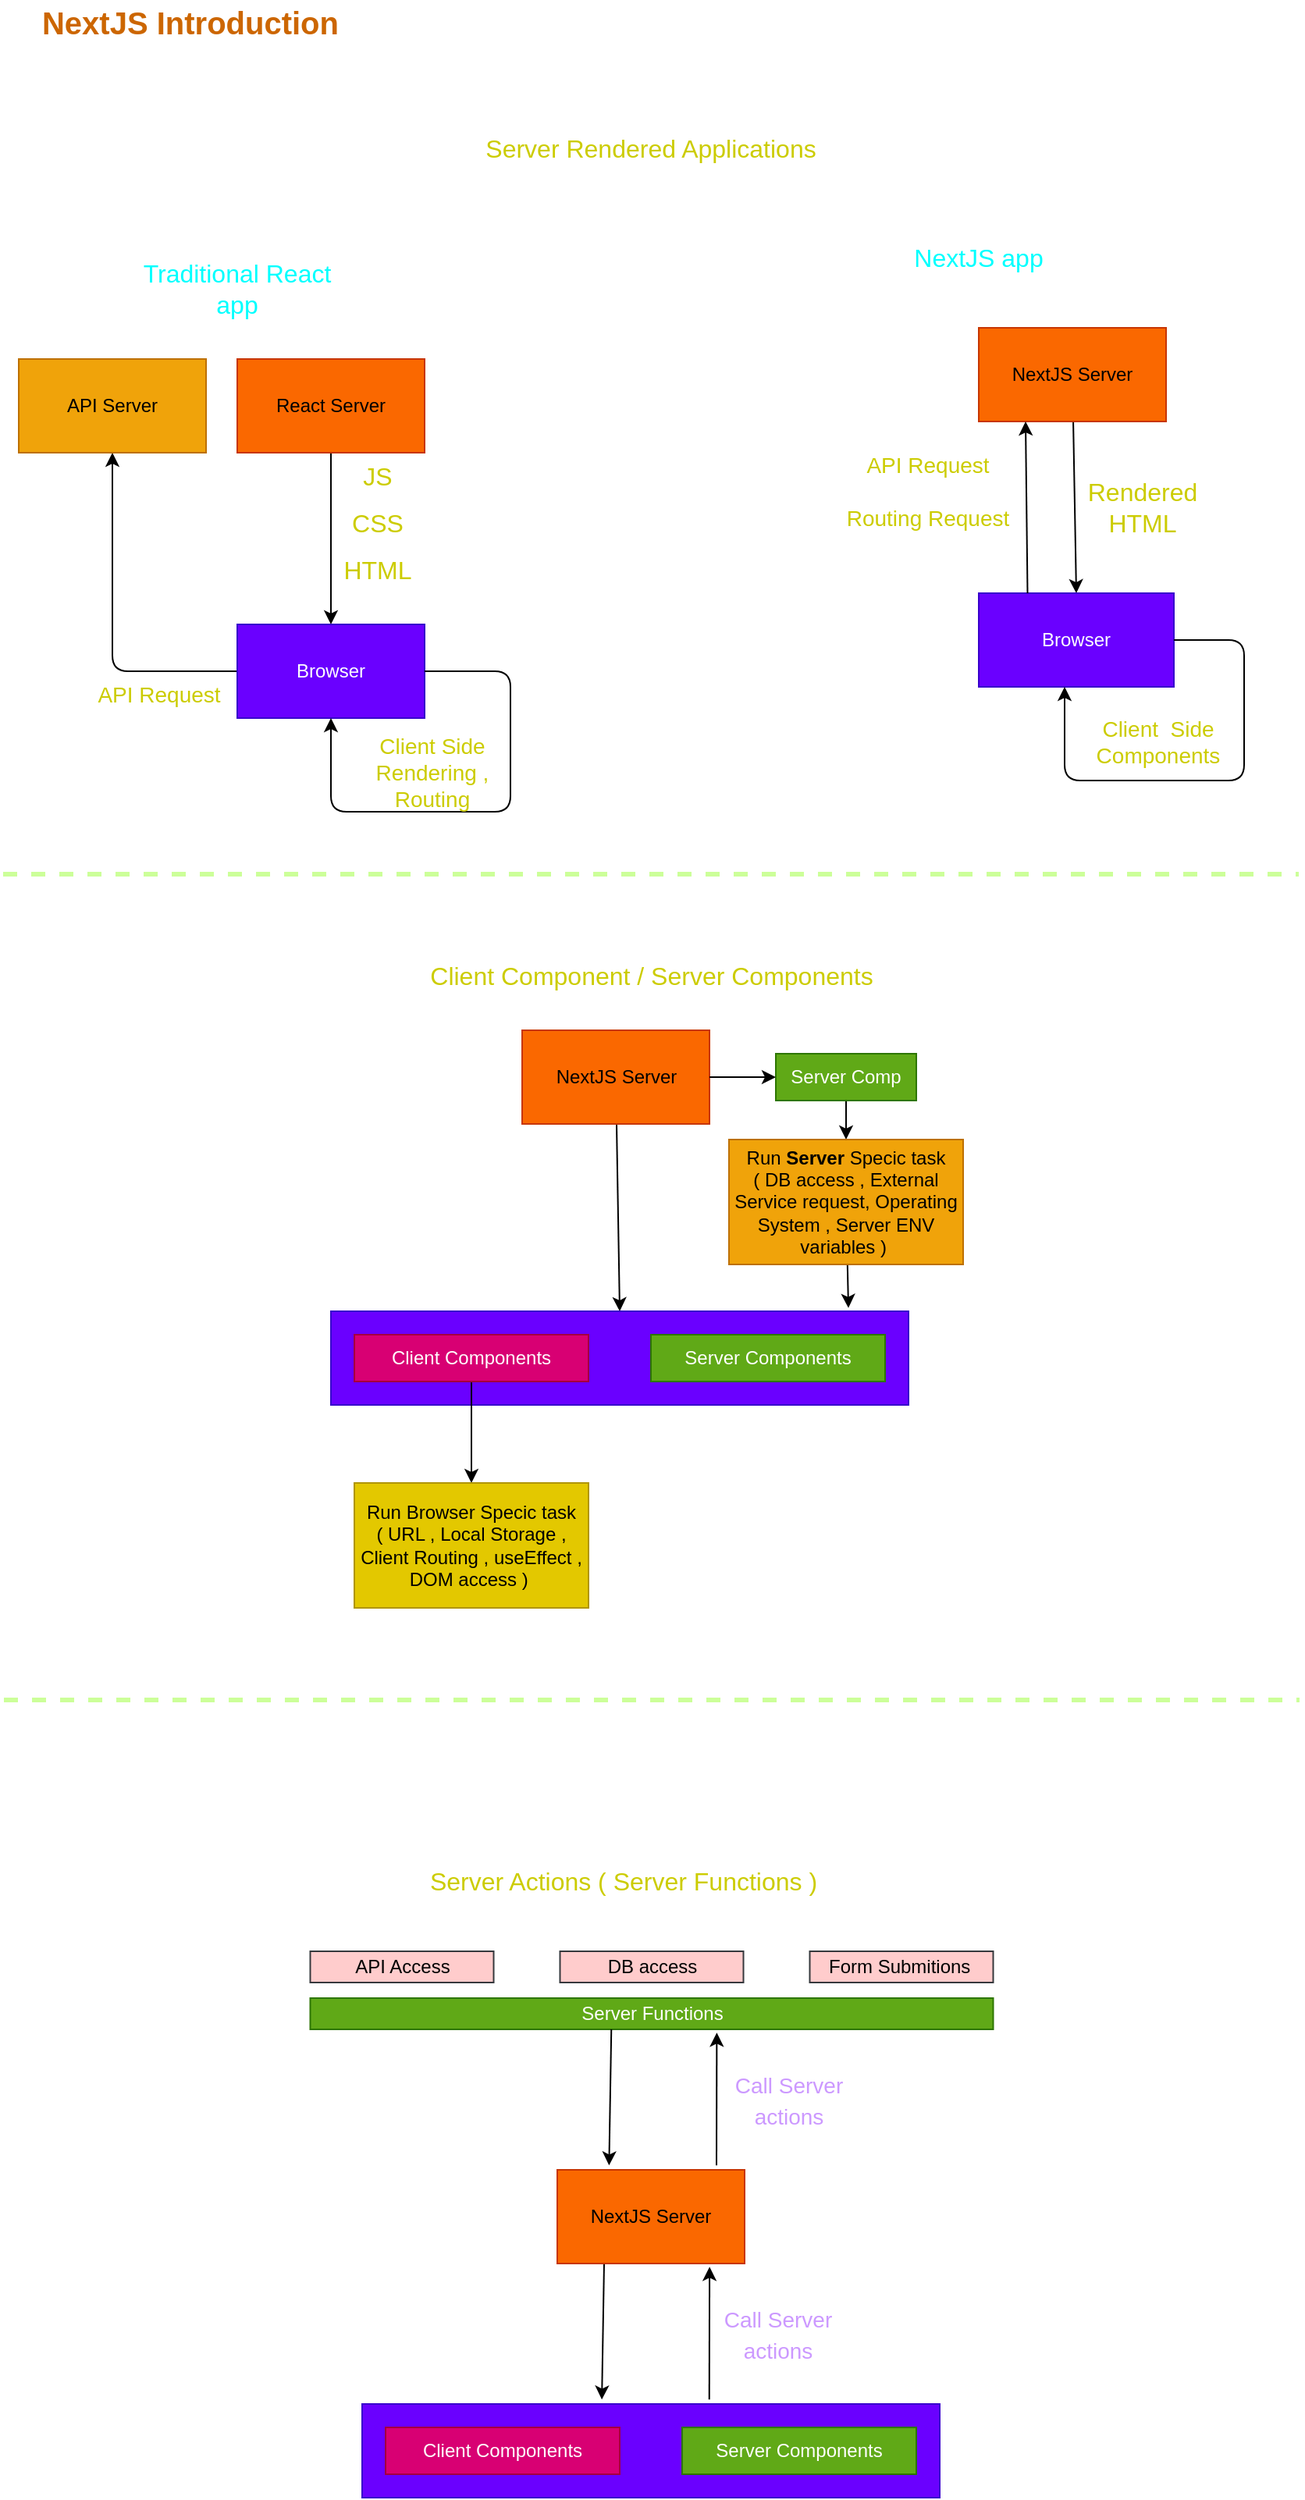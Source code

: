 <mxfile>
    <diagram id="K2yVD951W-EnF8ghn5CF" name="NextJS Intro">
        <mxGraphModel dx="816" dy="479" grid="1" gridSize="10" guides="1" tooltips="1" connect="1" arrows="1" fold="1" page="1" pageScale="1" pageWidth="850" pageHeight="1100" math="0" shadow="0">
            <root>
                <mxCell id="0"/>
                <mxCell id="1" parent="0"/>
                <mxCell id="RW8IdJ0htzDAlTJf-aaZ-5" style="edgeStyle=none;html=1;entryX=0.5;entryY=0;entryDx=0;entryDy=0;fontSize=16;fontColor=#CCCC00;" parent="1" source="MWlQOas8KgA7rKv-IYbd-1" target="RW8IdJ0htzDAlTJf-aaZ-3" edge="1">
                    <mxGeometry relative="1" as="geometry"/>
                </mxCell>
                <mxCell id="MWlQOas8KgA7rKv-IYbd-1" value="React Server" style="rounded=0;whiteSpace=wrap;html=1;fillColor=#fa6800;fontColor=#000000;strokeColor=#C73500;" parent="1" vertex="1">
                    <mxGeometry x="160" y="240" width="120" height="60" as="geometry"/>
                </mxCell>
                <mxCell id="RW8IdJ0htzDAlTJf-aaZ-1" value="&lt;font style=&quot;font-size: 20px;&quot;&gt;NextJS Introduction&lt;/font&gt;" style="text;html=1;strokeColor=none;fillColor=none;align=center;verticalAlign=middle;whiteSpace=wrap;rounded=0;fontStyle=1;fontSize=18;fontColor=#CC6600;" parent="1" vertex="1">
                    <mxGeometry x="20" y="10" width="220" height="30" as="geometry"/>
                </mxCell>
                <mxCell id="RW8IdJ0htzDAlTJf-aaZ-2" value="Traditional React app" style="text;html=1;strokeColor=none;fillColor=none;align=center;verticalAlign=middle;whiteSpace=wrap;rounded=0;fontStyle=0;fontSize=16;fontColor=#00FFFF;" parent="1" vertex="1">
                    <mxGeometry x="85" y="180" width="150" height="30" as="geometry"/>
                </mxCell>
                <mxCell id="RW8IdJ0htzDAlTJf-aaZ-13" style="edgeStyle=none;html=1;entryX=0.5;entryY=1;entryDx=0;entryDy=0;fontSize=14;fontColor=#CCCC00;" parent="1" source="RW8IdJ0htzDAlTJf-aaZ-3" target="RW8IdJ0htzDAlTJf-aaZ-12" edge="1">
                    <mxGeometry relative="1" as="geometry">
                        <Array as="points">
                            <mxPoint x="80" y="440"/>
                        </Array>
                    </mxGeometry>
                </mxCell>
                <mxCell id="RW8IdJ0htzDAlTJf-aaZ-3" value="Browser" style="rounded=0;whiteSpace=wrap;html=1;fillColor=#6a00ff;strokeColor=#3700CC;fontColor=#ffffff;" parent="1" vertex="1">
                    <mxGeometry x="160" y="410" width="120" height="60" as="geometry"/>
                </mxCell>
                <mxCell id="RW8IdJ0htzDAlTJf-aaZ-4" value="Server Rendered Applications" style="text;html=1;strokeColor=none;fillColor=none;align=center;verticalAlign=middle;whiteSpace=wrap;rounded=0;fontStyle=0;fontSize=16;fontColor=#CCCC00;" parent="1" vertex="1">
                    <mxGeometry x="305" y="90" width="240" height="30" as="geometry"/>
                </mxCell>
                <mxCell id="RW8IdJ0htzDAlTJf-aaZ-6" value="JS" style="text;html=1;strokeColor=none;fillColor=none;align=center;verticalAlign=middle;whiteSpace=wrap;rounded=0;fontSize=16;fontColor=#CCCC00;" parent="1" vertex="1">
                    <mxGeometry x="220" y="300" width="60" height="30" as="geometry"/>
                </mxCell>
                <mxCell id="RW8IdJ0htzDAlTJf-aaZ-8" value="CSS" style="text;html=1;strokeColor=none;fillColor=none;align=center;verticalAlign=middle;whiteSpace=wrap;rounded=0;fontSize=16;fontColor=#CCCC00;" parent="1" vertex="1">
                    <mxGeometry x="220" y="330" width="60" height="30" as="geometry"/>
                </mxCell>
                <mxCell id="RW8IdJ0htzDAlTJf-aaZ-9" value="HTML" style="text;html=1;strokeColor=none;fillColor=none;align=center;verticalAlign=middle;whiteSpace=wrap;rounded=0;fontSize=16;fontColor=#CCCC00;" parent="1" vertex="1">
                    <mxGeometry x="220" y="360" width="60" height="30" as="geometry"/>
                </mxCell>
                <mxCell id="RW8IdJ0htzDAlTJf-aaZ-10" style="edgeStyle=none;html=1;entryX=0.5;entryY=1;entryDx=0;entryDy=0;fontSize=16;fontColor=#CCCC00;exitX=1;exitY=0.5;exitDx=0;exitDy=0;" parent="1" source="RW8IdJ0htzDAlTJf-aaZ-3" target="RW8IdJ0htzDAlTJf-aaZ-3" edge="1">
                    <mxGeometry relative="1" as="geometry">
                        <Array as="points">
                            <mxPoint x="335" y="440"/>
                            <mxPoint x="335" y="530"/>
                            <mxPoint x="220" y="530"/>
                        </Array>
                    </mxGeometry>
                </mxCell>
                <mxCell id="RW8IdJ0htzDAlTJf-aaZ-11" value="Client Side Rendering , Routing" style="text;html=1;strokeColor=none;fillColor=none;align=center;verticalAlign=middle;whiteSpace=wrap;rounded=0;fontSize=14;fontColor=#CCCC00;" parent="1" vertex="1">
                    <mxGeometry x="235" y="490" width="100" height="30" as="geometry"/>
                </mxCell>
                <mxCell id="RW8IdJ0htzDAlTJf-aaZ-12" value="API Server" style="rounded=0;whiteSpace=wrap;html=1;fillColor=#f0a30a;fontColor=#000000;strokeColor=#BD7000;" parent="1" vertex="1">
                    <mxGeometry x="20" y="240" width="120" height="60" as="geometry"/>
                </mxCell>
                <mxCell id="RW8IdJ0htzDAlTJf-aaZ-14" value="API Request" style="text;html=1;strokeColor=none;fillColor=none;align=center;verticalAlign=middle;whiteSpace=wrap;rounded=0;fontSize=14;fontColor=#CCCC00;" parent="1" vertex="1">
                    <mxGeometry x="60" y="440" width="100" height="30" as="geometry"/>
                </mxCell>
                <mxCell id="RW8IdJ0htzDAlTJf-aaZ-16" style="edgeStyle=none;html=1;entryX=0.5;entryY=0;entryDx=0;entryDy=0;fontSize=16;fontColor=#CCCC00;" parent="1" source="RW8IdJ0htzDAlTJf-aaZ-17" target="RW8IdJ0htzDAlTJf-aaZ-20" edge="1">
                    <mxGeometry relative="1" as="geometry"/>
                </mxCell>
                <mxCell id="RW8IdJ0htzDAlTJf-aaZ-17" value="NextJS Server" style="rounded=0;whiteSpace=wrap;html=1;fillColor=#fa6800;fontColor=#000000;strokeColor=#C73500;" parent="1" vertex="1">
                    <mxGeometry x="635" y="220" width="120" height="60" as="geometry"/>
                </mxCell>
                <mxCell id="RW8IdJ0htzDAlTJf-aaZ-18" value="NextJS app" style="text;html=1;strokeColor=none;fillColor=none;align=center;verticalAlign=middle;whiteSpace=wrap;rounded=0;fontStyle=0;fontSize=16;fontColor=#00FFFF;" parent="1" vertex="1">
                    <mxGeometry x="560" y="160" width="150" height="30" as="geometry"/>
                </mxCell>
                <mxCell id="RW8IdJ0htzDAlTJf-aaZ-20" value="Browser" style="rounded=0;whiteSpace=wrap;html=1;fillColor=#6a00ff;strokeColor=#3700CC;fontColor=#ffffff;" parent="1" vertex="1">
                    <mxGeometry x="635" y="390" width="125" height="60" as="geometry"/>
                </mxCell>
                <mxCell id="RW8IdJ0htzDAlTJf-aaZ-23" value="Rendered HTML" style="text;html=1;strokeColor=none;fillColor=none;align=center;verticalAlign=middle;whiteSpace=wrap;rounded=0;fontSize=16;fontColor=#CCCC00;" parent="1" vertex="1">
                    <mxGeometry x="710" y="320" width="60" height="30" as="geometry"/>
                </mxCell>
                <mxCell id="RW8IdJ0htzDAlTJf-aaZ-27" value="API Request&lt;br&gt;&lt;br&gt;Routing Request" style="text;html=1;strokeColor=none;fillColor=none;align=center;verticalAlign=middle;whiteSpace=wrap;rounded=0;fontSize=14;fontColor=#CCCC00;" parent="1" vertex="1">
                    <mxGeometry x="545" y="310" width="115" height="30" as="geometry"/>
                </mxCell>
                <mxCell id="RW8IdJ0htzDAlTJf-aaZ-28" style="edgeStyle=none;html=1;entryX=0.25;entryY=1;entryDx=0;entryDy=0;fontSize=16;fontColor=#CCCC00;exitX=0.25;exitY=0;exitDx=0;exitDy=0;" parent="1" source="RW8IdJ0htzDAlTJf-aaZ-20" target="RW8IdJ0htzDAlTJf-aaZ-17" edge="1">
                    <mxGeometry relative="1" as="geometry">
                        <mxPoint x="595" y="280" as="sourcePoint"/>
                        <mxPoint x="595" y="390" as="targetPoint"/>
                    </mxGeometry>
                </mxCell>
                <mxCell id="RW8IdJ0htzDAlTJf-aaZ-29" style="edgeStyle=none;html=1;fontSize=16;fontColor=#CCCC00;exitX=1;exitY=0.5;exitDx=0;exitDy=0;" parent="1" source="RW8IdJ0htzDAlTJf-aaZ-20" edge="1">
                    <mxGeometry relative="1" as="geometry">
                        <mxPoint x="750" y="420" as="sourcePoint"/>
                        <mxPoint x="690" y="450" as="targetPoint"/>
                        <Array as="points">
                            <mxPoint x="805" y="420"/>
                            <mxPoint x="805" y="510"/>
                            <mxPoint x="690" y="510"/>
                        </Array>
                    </mxGeometry>
                </mxCell>
                <mxCell id="RW8IdJ0htzDAlTJf-aaZ-30" value="Client&amp;nbsp; Side Components" style="text;html=1;strokeColor=none;fillColor=none;align=center;verticalAlign=middle;whiteSpace=wrap;rounded=0;fontSize=14;fontColor=#CCCC00;" parent="1" vertex="1">
                    <mxGeometry x="700" y="470" width="100" height="30" as="geometry"/>
                </mxCell>
                <mxCell id="RW8IdJ0htzDAlTJf-aaZ-31" style="edgeStyle=none;html=1;fontSize=16;fontColor=#CCCC00;entryX=0.5;entryY=0;entryDx=0;entryDy=0;" parent="1" source="RW8IdJ0htzDAlTJf-aaZ-32" target="RW8IdJ0htzDAlTJf-aaZ-41" edge="1">
                    <mxGeometry relative="1" as="geometry">
                        <mxPoint x="402" y="780" as="targetPoint"/>
                    </mxGeometry>
                </mxCell>
                <mxCell id="RW8IdJ0htzDAlTJf-aaZ-32" value="NextJS Server" style="rounded=0;whiteSpace=wrap;html=1;fillColor=#fa6800;fontColor=#000000;strokeColor=#C73500;" parent="1" vertex="1">
                    <mxGeometry x="342.5" y="670" width="120" height="60" as="geometry"/>
                </mxCell>
                <mxCell id="RW8IdJ0htzDAlTJf-aaZ-40" value="Client Component / Server Components" style="text;html=1;strokeColor=none;fillColor=none;align=center;verticalAlign=middle;whiteSpace=wrap;rounded=0;fontStyle=0;fontSize=16;fontColor=#CCCC00;" parent="1" vertex="1">
                    <mxGeometry x="273" y="620" width="305" height="30" as="geometry"/>
                </mxCell>
                <mxCell id="RW8IdJ0htzDAlTJf-aaZ-41" value="" style="rounded=0;whiteSpace=wrap;html=1;fillColor=#6a00ff;strokeColor=#3700CC;fontColor=#ffffff;" parent="1" vertex="1">
                    <mxGeometry x="220" y="850" width="370" height="60" as="geometry"/>
                </mxCell>
                <mxCell id="RW8IdJ0htzDAlTJf-aaZ-47" style="edgeStyle=none;html=1;entryX=0.5;entryY=0;entryDx=0;entryDy=0;fontSize=14;fontColor=#00FFFF;" parent="1" source="RW8IdJ0htzDAlTJf-aaZ-43" target="RW8IdJ0htzDAlTJf-aaZ-46" edge="1">
                    <mxGeometry relative="1" as="geometry"/>
                </mxCell>
                <mxCell id="RW8IdJ0htzDAlTJf-aaZ-43" value="Client Components" style="rounded=0;whiteSpace=wrap;html=1;fillColor=#d80073;strokeColor=#A50040;fontColor=#ffffff;" parent="1" vertex="1">
                    <mxGeometry x="235" y="865" width="150" height="30" as="geometry"/>
                </mxCell>
                <mxCell id="RW8IdJ0htzDAlTJf-aaZ-49" style="edgeStyle=none;html=1;entryX=0.5;entryY=0;entryDx=0;entryDy=0;fontSize=14;fontColor=#00FFFF;exitX=0.5;exitY=1;exitDx=0;exitDy=0;" parent="1" source="RW8IdJ0htzDAlTJf-aaZ-50" target="RW8IdJ0htzDAlTJf-aaZ-48" edge="1">
                    <mxGeometry relative="1" as="geometry"/>
                </mxCell>
                <mxCell id="RW8IdJ0htzDAlTJf-aaZ-44" value="Server Components" style="rounded=0;whiteSpace=wrap;html=1;fillColor=#60a917;strokeColor=#2D7600;fontColor=#ffffff;" parent="1" vertex="1">
                    <mxGeometry x="425" y="865" width="150" height="30" as="geometry"/>
                </mxCell>
                <mxCell id="RW8IdJ0htzDAlTJf-aaZ-46" value="Run Browser Specic task&lt;br&gt;( URL , Local Storage , Client Routing , useEffect , DOM access )&amp;nbsp;" style="rounded=0;whiteSpace=wrap;html=1;fillColor=#e3c800;strokeColor=#B09500;fontColor=#000000;" parent="1" vertex="1">
                    <mxGeometry x="235" y="960" width="150" height="80" as="geometry"/>
                </mxCell>
                <mxCell id="RW8IdJ0htzDAlTJf-aaZ-53" style="edgeStyle=none;html=1;entryX=0.896;entryY=-0.036;entryDx=0;entryDy=0;entryPerimeter=0;fontSize=14;fontColor=#00FFFF;" parent="1" source="RW8IdJ0htzDAlTJf-aaZ-48" target="RW8IdJ0htzDAlTJf-aaZ-41" edge="1">
                    <mxGeometry relative="1" as="geometry"/>
                </mxCell>
                <mxCell id="RW8IdJ0htzDAlTJf-aaZ-48" value="Run &lt;b&gt;Server&lt;/b&gt; Specic task&lt;br&gt;( DB access , External Service request, Operating System , Server ENV variables )&amp;nbsp;" style="rounded=0;whiteSpace=wrap;html=1;fillColor=#f0a30a;strokeColor=#BD7000;fontColor=#000000;" parent="1" vertex="1">
                    <mxGeometry x="475" y="740" width="150" height="80" as="geometry"/>
                </mxCell>
                <mxCell id="RW8IdJ0htzDAlTJf-aaZ-50" value="Server Comp" style="rounded=0;whiteSpace=wrap;html=1;fillColor=#60a917;strokeColor=#2D7600;fontColor=#ffffff;" parent="1" vertex="1">
                    <mxGeometry x="505" y="685" width="90" height="30" as="geometry"/>
                </mxCell>
                <mxCell id="RW8IdJ0htzDAlTJf-aaZ-51" style="edgeStyle=none;html=1;fontSize=16;fontColor=#CCCC00;entryX=0;entryY=0.5;entryDx=0;entryDy=0;exitX=1;exitY=0.5;exitDx=0;exitDy=0;" parent="1" source="RW8IdJ0htzDAlTJf-aaZ-32" target="RW8IdJ0htzDAlTJf-aaZ-50" edge="1">
                    <mxGeometry relative="1" as="geometry">
                        <mxPoint x="413" y="740" as="sourcePoint"/>
                        <mxPoint x="415" y="860" as="targetPoint"/>
                    </mxGeometry>
                </mxCell>
                <mxCell id="RW8IdJ0htzDAlTJf-aaZ-54" style="edgeStyle=none;html=1;fontSize=16;fontColor=#CCCC00;entryX=0.415;entryY=-0.047;entryDx=0;entryDy=0;exitX=0.25;exitY=1;exitDx=0;exitDy=0;entryPerimeter=0;" parent="1" source="RW8IdJ0htzDAlTJf-aaZ-55" target="RW8IdJ0htzDAlTJf-aaZ-57" edge="1">
                    <mxGeometry relative="1" as="geometry">
                        <mxPoint x="422" y="1430" as="targetPoint"/>
                    </mxGeometry>
                </mxCell>
                <mxCell id="RW8IdJ0htzDAlTJf-aaZ-55" value="NextJS Server" style="rounded=0;whiteSpace=wrap;html=1;fillColor=#fa6800;fontColor=#000000;strokeColor=#C73500;" parent="1" vertex="1">
                    <mxGeometry x="365" y="1400" width="120" height="60" as="geometry"/>
                </mxCell>
                <mxCell id="RW8IdJ0htzDAlTJf-aaZ-56" value="Server Actions ( Server Functions )" style="text;html=1;strokeColor=none;fillColor=none;align=center;verticalAlign=middle;whiteSpace=wrap;rounded=0;fontStyle=0;fontSize=16;fontColor=#CCCC00;" parent="1" vertex="1">
                    <mxGeometry x="255" y="1200" width="305" height="30" as="geometry"/>
                </mxCell>
                <mxCell id="RW8IdJ0htzDAlTJf-aaZ-57" value="" style="rounded=0;whiteSpace=wrap;html=1;fillColor=#6a00ff;strokeColor=#3700CC;fontColor=#ffffff;" parent="1" vertex="1">
                    <mxGeometry x="240" y="1550" width="370" height="60" as="geometry"/>
                </mxCell>
                <mxCell id="RW8IdJ0htzDAlTJf-aaZ-59" value="Client Components" style="rounded=0;whiteSpace=wrap;html=1;fillColor=#d80073;strokeColor=#A50040;fontColor=#ffffff;" parent="1" vertex="1">
                    <mxGeometry x="255" y="1565" width="150" height="30" as="geometry"/>
                </mxCell>
                <mxCell id="RW8IdJ0htzDAlTJf-aaZ-61" value="Server Components" style="rounded=0;whiteSpace=wrap;html=1;fillColor=#60a917;strokeColor=#2D7600;fontColor=#ffffff;" parent="1" vertex="1">
                    <mxGeometry x="445" y="1565" width="150" height="30" as="geometry"/>
                </mxCell>
                <mxCell id="RW8IdJ0htzDAlTJf-aaZ-67" value="Server Functions" style="rounded=0;whiteSpace=wrap;html=1;fillColor=#60a917;strokeColor=#2D7600;fontColor=#ffffff;" parent="1" vertex="1">
                    <mxGeometry x="206.75" y="1290" width="437.5" height="20" as="geometry"/>
                </mxCell>
                <mxCell id="RW8IdJ0htzDAlTJf-aaZ-68" value="API Access" style="rounded=0;whiteSpace=wrap;html=1;fillColor=#ffcccc;strokeColor=#36393d;fontColor=#000000;" parent="1" vertex="1">
                    <mxGeometry x="206.75" y="1260" width="117.5" height="20" as="geometry"/>
                </mxCell>
                <mxCell id="RW8IdJ0htzDAlTJf-aaZ-69" value="DB access" style="rounded=0;whiteSpace=wrap;html=1;fillColor=#ffcccc;strokeColor=#36393d;fontColor=#000000;" parent="1" vertex="1">
                    <mxGeometry x="366.75" y="1260" width="117.5" height="20" as="geometry"/>
                </mxCell>
                <mxCell id="RW8IdJ0htzDAlTJf-aaZ-70" value="Form Submitions&amp;nbsp;" style="rounded=0;whiteSpace=wrap;html=1;fillColor=#ffcccc;strokeColor=#36393d;fontColor=#000000;" parent="1" vertex="1">
                    <mxGeometry x="526.75" y="1260" width="117.5" height="20" as="geometry"/>
                </mxCell>
                <mxCell id="RW8IdJ0htzDAlTJf-aaZ-71" style="edgeStyle=none;html=1;fontSize=16;fontColor=#CCCC00;entryX=0.813;entryY=1.036;entryDx=0;entryDy=0;exitX=0.601;exitY=-0.047;exitDx=0;exitDy=0;exitPerimeter=0;entryPerimeter=0;" parent="1" source="RW8IdJ0htzDAlTJf-aaZ-57" target="RW8IdJ0htzDAlTJf-aaZ-55" edge="1">
                    <mxGeometry relative="1" as="geometry">
                        <mxPoint x="435" y="1560" as="targetPoint"/>
                        <mxPoint x="435" y="1470" as="sourcePoint"/>
                    </mxGeometry>
                </mxCell>
                <mxCell id="RW8IdJ0htzDAlTJf-aaZ-72" value="&lt;font style=&quot;font-size: 14px;&quot; color=&quot;#cc99ff&quot;&gt;Call Server actions&lt;/font&gt;" style="text;html=1;strokeColor=none;fillColor=none;align=center;verticalAlign=middle;whiteSpace=wrap;rounded=0;fontStyle=0;fontSize=16;fontColor=#CCCC00;" parent="1" vertex="1">
                    <mxGeometry x="468" y="1490" width="77" height="30" as="geometry"/>
                </mxCell>
                <mxCell id="RW8IdJ0htzDAlTJf-aaZ-73" style="edgeStyle=none;html=1;fontSize=16;fontColor=#CCCC00;entryX=0.415;entryY=-0.047;entryDx=0;entryDy=0;exitX=0.25;exitY=1;exitDx=0;exitDy=0;entryPerimeter=0;" parent="1" edge="1">
                    <mxGeometry relative="1" as="geometry">
                        <mxPoint x="398.18" y="1397.18" as="targetPoint"/>
                        <mxPoint x="399.63" y="1310" as="sourcePoint"/>
                    </mxGeometry>
                </mxCell>
                <mxCell id="RW8IdJ0htzDAlTJf-aaZ-74" style="edgeStyle=none;html=1;fontSize=16;fontColor=#CCCC00;entryX=0.813;entryY=1.036;entryDx=0;entryDy=0;exitX=0.601;exitY=-0.047;exitDx=0;exitDy=0;exitPerimeter=0;entryPerimeter=0;" parent="1" edge="1">
                    <mxGeometry relative="1" as="geometry">
                        <mxPoint x="467.19" y="1312.16" as="targetPoint"/>
                        <mxPoint x="467.0" y="1397.18" as="sourcePoint"/>
                    </mxGeometry>
                </mxCell>
                <mxCell id="RW8IdJ0htzDAlTJf-aaZ-75" value="&lt;font style=&quot;font-size: 14px;&quot; color=&quot;#cc99ff&quot;&gt;Call Server actions&lt;/font&gt;" style="text;html=1;strokeColor=none;fillColor=none;align=center;verticalAlign=middle;whiteSpace=wrap;rounded=0;fontStyle=0;fontSize=16;fontColor=#CCCC00;" parent="1" vertex="1">
                    <mxGeometry x="475" y="1340" width="77" height="30" as="geometry"/>
                </mxCell>
                <mxCell id="RW8IdJ0htzDAlTJf-aaZ-77" value="" style="endArrow=none;dashed=1;html=1;fontSize=14;fontColor=#99FFCC;spacing=3;strokeWidth=3;strokeColor=#CCFF99;" parent="1" edge="1">
                    <mxGeometry width="50" height="50" relative="1" as="geometry">
                        <mxPoint x="10" y="570" as="sourcePoint"/>
                        <mxPoint x="840" y="570" as="targetPoint"/>
                    </mxGeometry>
                </mxCell>
                <mxCell id="RW8IdJ0htzDAlTJf-aaZ-79" value="" style="endArrow=none;dashed=1;html=1;fontSize=14;fontColor=#99FFCC;spacing=3;strokeWidth=3;strokeColor=#CCFF99;" parent="1" edge="1">
                    <mxGeometry width="50" height="50" relative="1" as="geometry">
                        <mxPoint x="10.5" y="1099" as="sourcePoint"/>
                        <mxPoint x="840.5" y="1099" as="targetPoint"/>
                    </mxGeometry>
                </mxCell>
            </root>
        </mxGraphModel>
    </diagram>
    <diagram id="XZ1Cun-1Y_SsAuJd9gbu" name="Architecture">
        <mxGraphModel dx="816" dy="479" grid="1" gridSize="10" guides="1" tooltips="1" connect="1" arrows="1" fold="1" page="1" pageScale="1" pageWidth="850" pageHeight="1100" math="0" shadow="0">
            <root>
                <mxCell id="0"/>
                <mxCell id="1" parent="0"/>
                <mxCell id="5y7FejsiTic7moWdDJ88-1" value="" style="rounded=0;whiteSpace=wrap;html=1;" parent="1" vertex="1">
                    <mxGeometry x="80" y="40" width="720" height="430" as="geometry"/>
                </mxCell>
                <mxCell id="5y7FejsiTic7moWdDJ88-2" value="" style="rounded=0;whiteSpace=wrap;html=1;" parent="1" vertex="1">
                    <mxGeometry x="80" y="40" width="720" height="50" as="geometry"/>
                </mxCell>
                <mxCell id="5y7FejsiTic7moWdDJ88-3" value="LOGO" style="rounded=0;whiteSpace=wrap;html=1;" parent="1" vertex="1">
                    <mxGeometry x="90" y="50" width="120" height="30" as="geometry"/>
                </mxCell>
                <mxCell id="5y7FejsiTic7moWdDJ88-4" value="Movies" style="text;html=1;strokeColor=none;fillColor=none;align=center;verticalAlign=middle;whiteSpace=wrap;rounded=0;" parent="1" vertex="1">
                    <mxGeometry x="240" y="50" width="60" height="30" as="geometry"/>
                </mxCell>
                <mxCell id="5y7FejsiTic7moWdDJ88-5" value="Food &amp;amp; Drinks" style="text;html=1;strokeColor=none;fillColor=none;align=center;verticalAlign=middle;whiteSpace=wrap;rounded=0;" parent="1" vertex="1">
                    <mxGeometry x="330" y="50" width="80" height="30" as="geometry"/>
                </mxCell>
                <mxCell id="5y7FejsiTic7moWdDJ88-6" value="Offers" style="text;html=1;strokeColor=none;fillColor=none;align=center;verticalAlign=middle;whiteSpace=wrap;rounded=0;" parent="1" vertex="1">
                    <mxGeometry x="440" y="50" width="60" height="30" as="geometry"/>
                </mxCell>
                <mxCell id="5y7FejsiTic7moWdDJ88-7" value="Signup / Login" style="rounded=0;whiteSpace=wrap;html=1;" parent="1" vertex="1">
                    <mxGeometry x="730" y="50" width="60" height="30" as="geometry"/>
                </mxCell>
                <mxCell id="5y7FejsiTic7moWdDJ88-8" value="" style="rounded=0;whiteSpace=wrap;html=1;" parent="1" vertex="1">
                    <mxGeometry x="80" y="560" width="720" height="430" as="geometry"/>
                </mxCell>
                <mxCell id="5y7FejsiTic7moWdDJ88-9" value="" style="rounded=0;whiteSpace=wrap;html=1;" parent="1" vertex="1">
                    <mxGeometry x="80" y="560" width="720" height="50" as="geometry"/>
                </mxCell>
                <mxCell id="5y7FejsiTic7moWdDJ88-10" value="LOGO" style="rounded=0;whiteSpace=wrap;html=1;" parent="1" vertex="1">
                    <mxGeometry x="90" y="570" width="120" height="30" as="geometry"/>
                </mxCell>
                <mxCell id="5y7FejsiTic7moWdDJ88-11" value="Movies" style="text;html=1;strokeColor=none;fillColor=none;align=center;verticalAlign=middle;whiteSpace=wrap;rounded=0;fontColor=#FFFF00;" parent="1" vertex="1">
                    <mxGeometry x="240" y="570" width="60" height="30" as="geometry"/>
                </mxCell>
                <mxCell id="5y7FejsiTic7moWdDJ88-12" value="Food &amp;amp; Drinks" style="text;html=1;strokeColor=none;fillColor=none;align=center;verticalAlign=middle;whiteSpace=wrap;rounded=0;" parent="1" vertex="1">
                    <mxGeometry x="330" y="570" width="80" height="30" as="geometry"/>
                </mxCell>
                <mxCell id="5y7FejsiTic7moWdDJ88-13" value="Offers" style="text;html=1;strokeColor=none;fillColor=none;align=center;verticalAlign=middle;whiteSpace=wrap;rounded=0;" parent="1" vertex="1">
                    <mxGeometry x="440" y="570" width="60" height="30" as="geometry"/>
                </mxCell>
                <mxCell id="5y7FejsiTic7moWdDJ88-14" value="Signup / Login" style="rounded=0;whiteSpace=wrap;html=1;" parent="1" vertex="1">
                    <mxGeometry x="730" y="570" width="60" height="30" as="geometry"/>
                </mxCell>
                <mxCell id="5y7FejsiTic7moWdDJ88-15" value="Latest Movie Banner" style="rounded=0;whiteSpace=wrap;html=1;" parent="1" vertex="1">
                    <mxGeometry x="90" y="620" width="700" height="140" as="geometry"/>
                </mxCell>
                <mxCell id="5y7FejsiTic7moWdDJ88-16" value="Movie Card" style="rounded=0;whiteSpace=wrap;html=1;" parent="1" vertex="1">
                    <mxGeometry x="90" y="780" width="140" height="130" as="geometry"/>
                </mxCell>
                <mxCell id="5y7FejsiTic7moWdDJ88-17" value="Movie Card" style="rounded=0;whiteSpace=wrap;html=1;" parent="1" vertex="1">
                    <mxGeometry x="280" y="780" width="140" height="130" as="geometry"/>
                </mxCell>
                <mxCell id="5y7FejsiTic7moWdDJ88-18" value="Movie Card" style="rounded=0;whiteSpace=wrap;html=1;" parent="1" vertex="1">
                    <mxGeometry x="460" y="780" width="140" height="130" as="geometry"/>
                </mxCell>
                <mxCell id="5y7FejsiTic7moWdDJ88-19" value="Movie Card" style="rounded=0;whiteSpace=wrap;html=1;" parent="1" vertex="1">
                    <mxGeometry x="650" y="780" width="140" height="130" as="geometry"/>
                </mxCell>
                <mxCell id="5y7FejsiTic7moWdDJ88-20" value="" style="rounded=0;whiteSpace=wrap;html=1;" parent="1" vertex="1">
                    <mxGeometry x="80" y="320" width="720" height="150" as="geometry"/>
                </mxCell>
                <mxCell id="5y7FejsiTic7moWdDJ88-21" value="LOGO" style="rounded=0;whiteSpace=wrap;html=1;" parent="1" vertex="1">
                    <mxGeometry x="90" y="340" width="120" height="30" as="geometry"/>
                </mxCell>
                <mxCell id="5y7FejsiTic7moWdDJ88-22" value="FB" style="rounded=0;whiteSpace=wrap;html=1;" parent="1" vertex="1">
                    <mxGeometry x="760" y="430" width="30" height="30" as="geometry"/>
                </mxCell>
                <mxCell id="5y7FejsiTic7moWdDJ88-23" value="Insta&lt;span style=&quot;color: rgba(0, 0, 0, 0); font-family: monospace; font-size: 0px; text-align: start;&quot;&gt;%3CmxGraphModel%3E%3Croot%3E%3CmxCell%20id%3D%220%22%2F%3E%3CmxCell%20id%3D%221%22%20parent%3D%220%22%2F%3E%3CmxCell%20id%3D%222%22%20value%3D%22FB%22%20style%3D%22rounded%3D0%3BwhiteSpace%3Dwrap%3Bhtml%3D1%3B%22%20vertex%3D%221%22%20parent%3D%221%22%3E%3CmxGeometry%20x%3D%22760%22%20y%3D%22430%22%20width%3D%2230%22%20height%3D%2230%22%20as%3D%22geometry%22%2F%3E%3C%2FmxCell%3E%3C%2Froot%3E%3C%2FmxGraphModel%3E&lt;/span&gt;" style="rounded=0;whiteSpace=wrap;html=1;" parent="1" vertex="1">
                    <mxGeometry x="720" y="430" width="30" height="30" as="geometry"/>
                </mxCell>
                <mxCell id="5y7FejsiTic7moWdDJ88-24" value="YT" style="rounded=0;whiteSpace=wrap;html=1;" parent="1" vertex="1">
                    <mxGeometry x="680" y="430" width="30" height="30" as="geometry"/>
                </mxCell>
                <mxCell id="5y7FejsiTic7moWdDJ88-25" value="About" style="text;html=1;strokeColor=none;fillColor=none;align=center;verticalAlign=middle;whiteSpace=wrap;rounded=0;fontStyle=1;fontColor=#808080;" parent="1" vertex="1">
                    <mxGeometry x="270" y="340" width="60" height="30" as="geometry"/>
                </mxCell>
                <mxCell id="5y7FejsiTic7moWdDJ88-26" value="Help &amp;amp; Support" style="text;html=1;strokeColor=none;fillColor=none;align=center;verticalAlign=middle;whiteSpace=wrap;rounded=0;fontStyle=1;fontColor=#808080;" parent="1" vertex="1">
                    <mxGeometry x="400" y="340" width="100" height="30" as="geometry"/>
                </mxCell>
                <mxCell id="5y7FejsiTic7moWdDJ88-27" value="About Us" style="text;html=1;strokeColor=none;fillColor=none;align=left;verticalAlign=middle;whiteSpace=wrap;rounded=0;fontStyle=0" parent="1" vertex="1">
                    <mxGeometry x="280" y="370" width="60" height="30" as="geometry"/>
                </mxCell>
                <mxCell id="5y7FejsiTic7moWdDJ88-28" value="Terms &amp;amp; Condictions" style="text;html=1;strokeColor=none;fillColor=none;align=left;verticalAlign=middle;whiteSpace=wrap;rounded=0;fontStyle=0" parent="1" vertex="1">
                    <mxGeometry x="280" y="400" width="60" height="30" as="geometry"/>
                </mxCell>
                <mxCell id="5y7FejsiTic7moWdDJ88-29" value="Careers" style="text;html=1;strokeColor=none;fillColor=none;align=left;verticalAlign=middle;whiteSpace=wrap;rounded=0;fontStyle=0" parent="1" vertex="1">
                    <mxGeometry x="280" y="430" width="60" height="30" as="geometry"/>
                </mxCell>
                <mxCell id="5y7FejsiTic7moWdDJ88-31" value="Refunds" style="text;html=1;strokeColor=none;fillColor=none;align=left;verticalAlign=middle;whiteSpace=wrap;rounded=0;fontStyle=0" parent="1" vertex="1">
                    <mxGeometry x="406" y="370" width="60" height="30" as="geometry"/>
                </mxCell>
                <mxCell id="5y7FejsiTic7moWdDJ88-32" value="FAQ" style="text;html=1;strokeColor=none;fillColor=none;align=left;verticalAlign=middle;whiteSpace=wrap;rounded=0;fontStyle=0" parent="1" vertex="1">
                    <mxGeometry x="406" y="400" width="60" height="30" as="geometry"/>
                </mxCell>
                <mxCell id="5y7FejsiTic7moWdDJ88-33" value="Privacy" style="text;html=1;strokeColor=none;fillColor=none;align=left;verticalAlign=middle;whiteSpace=wrap;rounded=0;fontStyle=0" parent="1" vertex="1">
                    <mxGeometry x="406" y="430" width="60" height="30" as="geometry"/>
                </mxCell>
                <mxCell id="5y7FejsiTic7moWdDJ88-34" value="Footer" style="rounded=0;whiteSpace=wrap;html=1;" parent="1" vertex="1">
                    <mxGeometry x="80" y="950" width="720" height="40" as="geometry"/>
                </mxCell>
                <mxCell id="5y7FejsiTic7moWdDJ88-35" value="" style="rounded=0;whiteSpace=wrap;html=1;" parent="1" vertex="1">
                    <mxGeometry x="80" y="1080" width="720" height="430" as="geometry"/>
                </mxCell>
                <mxCell id="5y7FejsiTic7moWdDJ88-36" value="" style="rounded=0;whiteSpace=wrap;html=1;" parent="1" vertex="1">
                    <mxGeometry x="80" y="1080" width="720" height="50" as="geometry"/>
                </mxCell>
                <mxCell id="5y7FejsiTic7moWdDJ88-37" value="LOGO" style="rounded=0;whiteSpace=wrap;html=1;" parent="1" vertex="1">
                    <mxGeometry x="90" y="1090" width="120" height="30" as="geometry"/>
                </mxCell>
                <mxCell id="5y7FejsiTic7moWdDJ88-38" value="Movies" style="text;html=1;strokeColor=none;fillColor=none;align=center;verticalAlign=middle;whiteSpace=wrap;rounded=0;fontColor=#E6E6E6;" parent="1" vertex="1">
                    <mxGeometry x="240" y="1090" width="60" height="30" as="geometry"/>
                </mxCell>
                <mxCell id="5y7FejsiTic7moWdDJ88-39" value="Food &amp;amp; Drinks" style="text;html=1;strokeColor=none;fillColor=none;align=center;verticalAlign=middle;whiteSpace=wrap;rounded=0;fontColor=#FFFF00;" parent="1" vertex="1">
                    <mxGeometry x="330" y="1090" width="80" height="30" as="geometry"/>
                </mxCell>
                <mxCell id="5y7FejsiTic7moWdDJ88-40" value="Offers" style="text;html=1;strokeColor=none;fillColor=none;align=center;verticalAlign=middle;whiteSpace=wrap;rounded=0;" parent="1" vertex="1">
                    <mxGeometry x="440" y="1090" width="60" height="30" as="geometry"/>
                </mxCell>
                <mxCell id="5y7FejsiTic7moWdDJ88-41" value="Signup / Login" style="rounded=0;whiteSpace=wrap;html=1;" parent="1" vertex="1">
                    <mxGeometry x="730" y="1090" width="60" height="30" as="geometry"/>
                </mxCell>
                <mxCell id="5y7FejsiTic7moWdDJ88-42" value="Banner" style="rounded=0;whiteSpace=wrap;html=1;" parent="1" vertex="1">
                    <mxGeometry x="90" y="1140" width="700" height="140" as="geometry"/>
                </mxCell>
                <mxCell id="5y7FejsiTic7moWdDJ88-46" value="Food Categories" style="rounded=0;whiteSpace=wrap;html=1;" parent="1" vertex="1">
                    <mxGeometry x="90" y="1300" width="700" height="40" as="geometry"/>
                </mxCell>
                <mxCell id="5y7FejsiTic7moWdDJ88-47" value="Footer" style="rounded=0;whiteSpace=wrap;html=1;" parent="1" vertex="1">
                    <mxGeometry x="80" y="1470" width="720" height="40" as="geometry"/>
                </mxCell>
                <mxCell id="5y7FejsiTic7moWdDJ88-48" value="Food Items + Price" style="rounded=0;whiteSpace=wrap;html=1;" parent="1" vertex="1">
                    <mxGeometry x="90" y="1350" width="700" height="110" as="geometry"/>
                </mxCell>
                <mxCell id="5y7FejsiTic7moWdDJ88-49" value="" style="rounded=0;whiteSpace=wrap;html=1;" parent="1" vertex="1">
                    <mxGeometry x="80" y="1580" width="720" height="430" as="geometry"/>
                </mxCell>
                <mxCell id="5y7FejsiTic7moWdDJ88-50" value="" style="rounded=0;whiteSpace=wrap;html=1;" parent="1" vertex="1">
                    <mxGeometry x="80" y="1580" width="720" height="50" as="geometry"/>
                </mxCell>
                <mxCell id="5y7FejsiTic7moWdDJ88-51" value="LOGO" style="rounded=0;whiteSpace=wrap;html=1;" parent="1" vertex="1">
                    <mxGeometry x="90" y="1590" width="120" height="30" as="geometry"/>
                </mxCell>
                <mxCell id="5y7FejsiTic7moWdDJ88-52" value="Movies" style="text;html=1;strokeColor=none;fillColor=none;align=center;verticalAlign=middle;whiteSpace=wrap;rounded=0;fontColor=#E6E6E6;" parent="1" vertex="1">
                    <mxGeometry x="240" y="1590" width="60" height="30" as="geometry"/>
                </mxCell>
                <mxCell id="5y7FejsiTic7moWdDJ88-53" value="Food &amp;amp; Drinks" style="text;html=1;strokeColor=none;fillColor=none;align=center;verticalAlign=middle;whiteSpace=wrap;rounded=0;fontColor=#E6E6E6;" parent="1" vertex="1">
                    <mxGeometry x="330" y="1590" width="80" height="30" as="geometry"/>
                </mxCell>
                <mxCell id="5y7FejsiTic7moWdDJ88-54" value="Offers" style="text;html=1;strokeColor=none;fillColor=none;align=center;verticalAlign=middle;whiteSpace=wrap;rounded=0;fontColor=#FFFF00;" parent="1" vertex="1">
                    <mxGeometry x="440" y="1590" width="60" height="30" as="geometry"/>
                </mxCell>
                <mxCell id="5y7FejsiTic7moWdDJ88-55" value="Signup / Login" style="rounded=0;whiteSpace=wrap;html=1;" parent="1" vertex="1">
                    <mxGeometry x="730" y="1590" width="60" height="30" as="geometry"/>
                </mxCell>
                <mxCell id="5y7FejsiTic7moWdDJ88-56" value="Banner" style="rounded=0;whiteSpace=wrap;html=1;" parent="1" vertex="1">
                    <mxGeometry x="90" y="1640" width="700" height="140" as="geometry"/>
                </mxCell>
                <mxCell id="5y7FejsiTic7moWdDJ88-57" value="Food Categories" style="rounded=0;whiteSpace=wrap;html=1;" parent="1" vertex="1">
                    <mxGeometry x="90" y="1800" width="700" height="40" as="geometry"/>
                </mxCell>
                <mxCell id="5y7FejsiTic7moWdDJ88-58" value="Footer" style="rounded=0;whiteSpace=wrap;html=1;" parent="1" vertex="1">
                    <mxGeometry x="80" y="1970" width="720" height="40" as="geometry"/>
                </mxCell>
                <mxCell id="5y7FejsiTic7moWdDJ88-59" value="Food Items + Price" style="rounded=0;whiteSpace=wrap;html=1;" parent="1" vertex="1">
                    <mxGeometry x="90" y="1850" width="700" height="110" as="geometry"/>
                </mxCell>
                <mxCell id="ziPuMLZ0nEf7dXgblY6l-1" value="Root Page - www.cinemax.com" style="text;html=1;strokeColor=none;fillColor=none;align=center;verticalAlign=middle;whiteSpace=wrap;rounded=0;" parent="1" vertex="1">
                    <mxGeometry x="80" width="180" height="30" as="geometry"/>
                </mxCell>
                <mxCell id="ziPuMLZ0nEf7dXgblY6l-2" value="Default Page - www.cinemax.com / Movie" style="text;html=1;strokeColor=none;fillColor=none;align=center;verticalAlign=middle;whiteSpace=wrap;rounded=0;" parent="1" vertex="1">
                    <mxGeometry x="80" y="520" width="230" height="30" as="geometry"/>
                </mxCell>
                <mxCell id="ziPuMLZ0nEf7dXgblY6l-3" value="Default Page - www.cinemax.com / FnB" style="text;html=1;strokeColor=none;fillColor=none;align=center;verticalAlign=middle;whiteSpace=wrap;rounded=0;" parent="1" vertex="1">
                    <mxGeometry x="80" y="1040" width="230" height="30" as="geometry"/>
                </mxCell>
                <mxCell id="ziPuMLZ0nEf7dXgblY6l-4" value="Default Page - www.cinemax.com / offers" style="text;html=1;strokeColor=none;fillColor=none;align=center;verticalAlign=middle;whiteSpace=wrap;rounded=0;" parent="1" vertex="1">
                    <mxGeometry x="80" y="1540" width="230" height="30" as="geometry"/>
                </mxCell>
                <mxCell id="MNd8o-jpgWEk6ZMQ-It--1" value="" style="rounded=0;whiteSpace=wrap;html=1;" parent="1" vertex="1">
                    <mxGeometry x="915" y="560" width="720" height="520" as="geometry"/>
                </mxCell>
                <mxCell id="MNd8o-jpgWEk6ZMQ-It--2" value="" style="rounded=0;whiteSpace=wrap;html=1;" parent="1" vertex="1">
                    <mxGeometry x="915" y="560" width="720" height="50" as="geometry"/>
                </mxCell>
                <mxCell id="MNd8o-jpgWEk6ZMQ-It--3" value="LOGO" style="rounded=0;whiteSpace=wrap;html=1;" parent="1" vertex="1">
                    <mxGeometry x="925" y="570" width="120" height="30" as="geometry"/>
                </mxCell>
                <mxCell id="MNd8o-jpgWEk6ZMQ-It--4" value="Movies" style="text;html=1;strokeColor=none;fillColor=none;align=center;verticalAlign=middle;whiteSpace=wrap;rounded=0;fontColor=#FFFF00;" parent="1" vertex="1">
                    <mxGeometry x="1075" y="570" width="60" height="30" as="geometry"/>
                </mxCell>
                <mxCell id="MNd8o-jpgWEk6ZMQ-It--5" value="Food &amp;amp; Drinks" style="text;html=1;strokeColor=none;fillColor=none;align=center;verticalAlign=middle;whiteSpace=wrap;rounded=0;" parent="1" vertex="1">
                    <mxGeometry x="1165" y="570" width="80" height="30" as="geometry"/>
                </mxCell>
                <mxCell id="MNd8o-jpgWEk6ZMQ-It--6" value="Offers" style="text;html=1;strokeColor=none;fillColor=none;align=center;verticalAlign=middle;whiteSpace=wrap;rounded=0;" parent="1" vertex="1">
                    <mxGeometry x="1275" y="570" width="60" height="30" as="geometry"/>
                </mxCell>
                <mxCell id="MNd8o-jpgWEk6ZMQ-It--7" value="Signup / Login" style="rounded=0;whiteSpace=wrap;html=1;" parent="1" vertex="1">
                    <mxGeometry x="1565" y="570" width="60" height="30" as="geometry"/>
                </mxCell>
                <mxCell id="MNd8o-jpgWEk6ZMQ-It--8" value="Movie Poster" style="rounded=0;whiteSpace=wrap;html=1;" parent="1" vertex="1">
                    <mxGeometry x="930" y="620" width="205" height="180" as="geometry"/>
                </mxCell>
                <mxCell id="MNd8o-jpgWEk6ZMQ-It--13" value="Footer" style="rounded=0;whiteSpace=wrap;html=1;" parent="1" vertex="1">
                    <mxGeometry x="915" y="1040" width="720" height="40" as="geometry"/>
                </mxCell>
                <mxCell id="MNd8o-jpgWEk6ZMQ-It--14" value="Movie Details page - www.cinemax.com / Movie / Avengers" style="text;html=1;strokeColor=none;fillColor=none;align=center;verticalAlign=middle;whiteSpace=wrap;rounded=0;" parent="1" vertex="1">
                    <mxGeometry x="915" y="520" width="325" height="30" as="geometry"/>
                </mxCell>
                <mxCell id="MNd8o-jpgWEk6ZMQ-It--15" value="Embedded Youtube Link for Trailer" style="rounded=0;whiteSpace=wrap;html=1;" parent="1" vertex="1">
                    <mxGeometry x="1160" y="620" width="460" height="180" as="geometry"/>
                </mxCell>
                <mxCell id="MNd8o-jpgWEk6ZMQ-It--16" value="View Show Timings" style="rounded=0;whiteSpace=wrap;html=1;" parent="1" vertex="1">
                    <mxGeometry x="952.5" y="810" width="160" height="40" as="geometry"/>
                </mxCell>
                <mxCell id="MNd8o-jpgWEk6ZMQ-It--17" value="" style="rounded=0;whiteSpace=wrap;html=1;" parent="1" vertex="1">
                    <mxGeometry x="915" y="860" width="720" height="10" as="geometry"/>
                </mxCell>
                <mxCell id="MNd8o-jpgWEk6ZMQ-It--18" value="Genre - Action" style="text;html=1;strokeColor=none;fillColor=none;align=left;verticalAlign=middle;whiteSpace=wrap;rounded=0;" parent="1" vertex="1">
                    <mxGeometry x="930" y="880" width="110" height="30" as="geometry"/>
                </mxCell>
                <mxCell id="MNd8o-jpgWEk6ZMQ-It--19" value="Runtime - 120 Minutes" style="text;html=1;strokeColor=none;fillColor=none;align=left;verticalAlign=middle;whiteSpace=wrap;rounded=0;" parent="1" vertex="1">
                    <mxGeometry x="930" y="910" width="140" height="30" as="geometry"/>
                </mxCell>
                <mxCell id="MNd8o-jpgWEk6ZMQ-It--20" value="Language - English" style="text;html=1;strokeColor=none;fillColor=none;align=left;verticalAlign=middle;whiteSpace=wrap;rounded=0;" parent="1" vertex="1">
                    <mxGeometry x="930" y="950" width="140" height="30" as="geometry"/>
                </mxCell>
                <mxCell id="MNd8o-jpgWEk6ZMQ-It--21" value="Description of the movie" style="rounded=0;whiteSpace=wrap;html=1;" parent="1" vertex="1">
                    <mxGeometry x="1160" y="890" width="460" height="90" as="geometry"/>
                </mxCell>
            </root>
        </mxGraphModel>
    </diagram>
    <diagram id="bSoLSYat_1OfQmaDU0kQ" name="Navigation">
        <mxGraphModel dx="816" dy="479" grid="1" gridSize="10" guides="1" tooltips="1" connect="1" arrows="1" fold="1" page="1" pageScale="1" pageWidth="850" pageHeight="1100" math="0" shadow="0">
            <root>
                <mxCell id="0"/>
                <mxCell id="1" parent="0"/>
                <mxCell id="2" value="URL" style="text;html=1;strokeColor=none;fillColor=none;align=center;verticalAlign=middle;whiteSpace=wrap;rounded=0;fontStyle=1;fontSize=18;fontColor=#CC6600;" parent="1" vertex="1">
                    <mxGeometry x="160" y="90" width="50" height="30" as="geometry"/>
                </mxCell>
                <mxCell id="3" value="amazon.com" style="text;html=1;strokeColor=none;fillColor=none;align=center;verticalAlign=middle;whiteSpace=wrap;rounded=0;" parent="1" vertex="1">
                    <mxGeometry x="160" y="130" width="80" height="30" as="geometry"/>
                </mxCell>
                <mxCell id="4" value="/" style="text;html=1;strokeColor=none;fillColor=none;align=center;verticalAlign=middle;whiteSpace=wrap;rounded=0;" parent="1" vertex="1">
                    <mxGeometry x="240" y="130" width="30" height="30" as="geometry"/>
                </mxCell>
                <mxCell id="5" value="movies" style="text;html=1;strokeColor=none;fillColor=none;align=center;verticalAlign=middle;whiteSpace=wrap;rounded=0;" parent="1" vertex="1">
                    <mxGeometry x="270" y="130" width="70" height="30" as="geometry"/>
                </mxCell>
                <mxCell id="6" value="offers" style="text;html=1;strokeColor=none;fillColor=none;align=center;verticalAlign=middle;whiteSpace=wrap;rounded=0;" parent="1" vertex="1">
                    <mxGeometry x="355" y="130" width="70" height="30" as="geometry"/>
                </mxCell>
                <mxCell id="7" value="/" style="text;html=1;strokeColor=none;fillColor=none;align=center;verticalAlign=middle;whiteSpace=wrap;rounded=0;" parent="1" vertex="1">
                    <mxGeometry x="340" y="130" width="30" height="30" as="geometry"/>
                </mxCell>
                <mxCell id="13" style="edgeStyle=none;html=1;entryX=0;entryY=0.5;entryDx=0;entryDy=0;fontSize=18;" parent="1" source="8" target="12" edge="1">
                    <mxGeometry relative="1" as="geometry"/>
                </mxCell>
                <mxCell id="8" value="App" style="rounded=0;whiteSpace=wrap;html=1;fontSize=18;" parent="1" vertex="1">
                    <mxGeometry x="160" y="240" width="155" height="30" as="geometry"/>
                </mxCell>
                <mxCell id="9" value="Static Folder Structure" style="text;html=1;strokeColor=none;fillColor=none;align=center;verticalAlign=middle;whiteSpace=wrap;rounded=0;fontStyle=1;fontSize=18;" parent="1" vertex="1">
                    <mxGeometry x="160" y="200" width="200" height="30" as="geometry"/>
                </mxCell>
                <mxCell id="15" style="edgeStyle=none;html=1;entryX=0;entryY=0.5;entryDx=0;entryDy=0;fontSize=18;" parent="1" source="10" target="14" edge="1">
                    <mxGeometry relative="1" as="geometry"/>
                </mxCell>
                <mxCell id="10" value="Movies" style="rounded=0;whiteSpace=wrap;html=1;fontSize=18;" parent="1" vertex="1">
                    <mxGeometry x="200" y="290" width="155" height="30" as="geometry"/>
                </mxCell>
                <mxCell id="17" style="edgeStyle=none;html=1;entryX=0;entryY=0.5;entryDx=0;entryDy=0;fontSize=18;" parent="1" source="11" target="16" edge="1">
                    <mxGeometry relative="1" as="geometry"/>
                </mxCell>
                <mxCell id="11" value="Offers" style="rounded=0;whiteSpace=wrap;html=1;fontSize=18;" parent="1" vertex="1">
                    <mxGeometry x="240" y="340" width="155" height="30" as="geometry"/>
                </mxCell>
                <mxCell id="12" value="Layout.tsx + Page.tsx" style="text;html=1;strokeColor=none;fillColor=none;align=center;verticalAlign=middle;whiteSpace=wrap;rounded=0;" parent="1" vertex="1">
                    <mxGeometry x="420" y="240" width="130" height="30" as="geometry"/>
                </mxCell>
                <mxCell id="14" value="Layout.tsx + Page.tsx" style="text;html=1;strokeColor=none;fillColor=none;align=center;verticalAlign=middle;whiteSpace=wrap;rounded=0;" parent="1" vertex="1">
                    <mxGeometry x="460" y="290" width="130" height="30" as="geometry"/>
                </mxCell>
                <mxCell id="16" value="Layout.tsx + Page.tsx" style="text;html=1;strokeColor=none;fillColor=none;align=center;verticalAlign=middle;whiteSpace=wrap;rounded=0;" parent="1" vertex="1">
                    <mxGeometry x="510" y="340" width="120" height="30" as="geometry"/>
                </mxCell>
                <mxCell id="18" value="Layout.tsx&lt;br&gt;&lt;br&gt;&lt;div style=&quot;&quot;&gt;&lt;span style=&quot;background-color: initial;&quot;&gt;1. Sharing the UI across multiple pages&lt;/span&gt;&lt;/div&gt;&lt;div style=&quot;&quot;&gt;&lt;span style=&quot;background-color: initial;&quot;&gt;( Headers , Sidebar , Footers etc )&lt;/span&gt;&lt;/div&gt;&lt;div style=&quot;&quot;&gt;&lt;span style=&quot;background-color: initial;&quot;&gt;&lt;br&gt;&lt;/span&gt;&lt;/div&gt;&lt;div style=&quot;&quot;&gt;&lt;span style=&quot;background-color: initial;&quot;&gt;&lt;br&gt;&lt;/span&gt;&lt;/div&gt;&lt;div style=&quot;&quot;&gt;&lt;span style=&quot;background-color: initial;&quot;&gt;Page.tsx&lt;/span&gt;&lt;/div&gt;&lt;div style=&quot;&quot;&gt;&lt;span style=&quot;background-color: initial;&quot;&gt;&lt;br&gt;&lt;/span&gt;&lt;/div&gt;&lt;div style=&quot;&quot;&gt;&lt;span style=&quot;background-color: initial;&quot;&gt;1. Create the UI for the that particular route&lt;/span&gt;&lt;/div&gt;" style="text;html=1;strokeColor=none;fillColor=none;align=left;verticalAlign=middle;whiteSpace=wrap;rounded=0;" parent="1" vertex="1">
                    <mxGeometry x="680" y="120" width="230" height="130" as="geometry"/>
                </mxCell>
            </root>
        </mxGraphModel>
    </diagram>
</mxfile>
